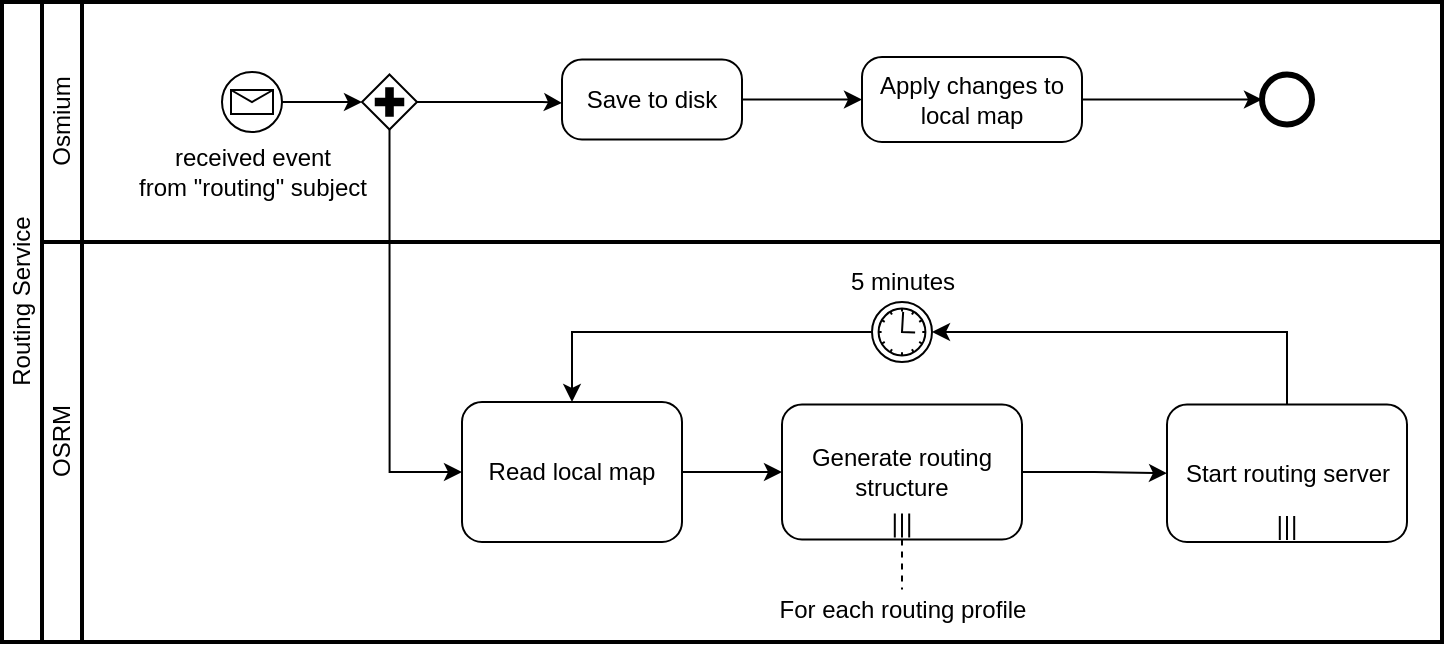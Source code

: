 <mxfile version="17.2.3" type="device"><diagram id="zlkikwzXKD0snVzNmwe3" name="Page-1"><mxGraphModel dx="1079" dy="685" grid="1" gridSize="10" guides="1" tooltips="1" connect="1" arrows="1" fold="1" page="1" pageScale="1" pageWidth="1169" pageHeight="827" math="0" shadow="0"><root><mxCell id="0"/><mxCell id="1" parent="0"/><mxCell id="YlrZNKIzhbzIOBzNs1-H-42" value="" style="swimlane;html=1;startSize=20;fontStyle=0;collapsible=0;horizontal=0;swimlaneLine=1;swimlaneFillColor=#ffffff;strokeWidth=2;" vertex="1" parent="1"><mxGeometry x="200" y="130" width="720" height="320" as="geometry"/></mxCell><mxCell id="YlrZNKIzhbzIOBzNs1-H-43" value="" style="swimlane;html=1;startSize=20;fontStyle=0;collapsible=0;horizontal=0;swimlaneLine=1;swimlaneFillColor=#ffffff;strokeWidth=2;" vertex="1" parent="YlrZNKIzhbzIOBzNs1-H-42"><mxGeometry x="20" width="700" height="120" as="geometry"/></mxCell><mxCell id="YlrZNKIzhbzIOBzNs1-H-45" value="received event &lt;br&gt;from &quot;routing&quot; subject" style="text;html=1;align=center;verticalAlign=middle;resizable=0;points=[];autosize=1;strokeColor=none;fillColor=none;" vertex="1" parent="YlrZNKIzhbzIOBzNs1-H-43"><mxGeometry x="40" y="70" width="130" height="30" as="geometry"/></mxCell><mxCell id="YlrZNKIzhbzIOBzNs1-H-47" value="Osmium" style="text;html=1;align=center;verticalAlign=middle;resizable=0;points=[];autosize=1;strokeColor=none;fillColor=none;rotation=-90;" vertex="1" parent="YlrZNKIzhbzIOBzNs1-H-43"><mxGeometry x="-20" y="50" width="60" height="20" as="geometry"/></mxCell><mxCell id="YlrZNKIzhbzIOBzNs1-H-46" value="Routing Service" style="text;html=1;align=center;verticalAlign=middle;resizable=0;points=[];autosize=1;strokeColor=none;fillColor=none;rotation=-90;" vertex="1" parent="YlrZNKIzhbzIOBzNs1-H-42"><mxGeometry x="-40" y="140" width="100" height="20" as="geometry"/></mxCell><mxCell id="YlrZNKIzhbzIOBzNs1-H-44" value="" style="swimlane;html=1;startSize=20;fontStyle=0;collapsible=0;horizontal=0;swimlaneLine=1;swimlaneFillColor=#ffffff;strokeWidth=2;" vertex="1" parent="1"><mxGeometry x="220" y="250" width="700" height="200" as="geometry"/></mxCell><mxCell id="YlrZNKIzhbzIOBzNs1-H-48" value="OSRM" style="text;html=1;align=center;verticalAlign=middle;resizable=0;points=[];autosize=1;strokeColor=none;fillColor=none;rotation=-90;" vertex="1" parent="YlrZNKIzhbzIOBzNs1-H-44"><mxGeometry x="-15" y="90" width="50" height="20" as="geometry"/></mxCell><mxCell id="YlrZNKIzhbzIOBzNs1-H-4" style="edgeStyle=orthogonalEdgeStyle;rounded=0;orthogonalLoop=1;jettySize=auto;html=1;entryX=0;entryY=0.5;entryDx=0;entryDy=0;entryPerimeter=0;" edge="1" parent="1" source="YlrZNKIzhbzIOBzNs1-H-1" target="YlrZNKIzhbzIOBzNs1-H-12"><mxGeometry relative="1" as="geometry"/></mxCell><mxCell id="YlrZNKIzhbzIOBzNs1-H-1" value="" style="points=[[0.145,0.145,0],[0.5,0,0],[0.855,0.145,0],[1,0.5,0],[0.855,0.855,0],[0.5,1,0],[0.145,0.855,0],[0,0.5,0]];shape=mxgraph.bpmn.event;html=1;verticalLabelPosition=bottom;labelBackgroundColor=#ffffff;verticalAlign=top;align=center;perimeter=ellipsePerimeter;outlineConnect=0;aspect=fixed;outline=standard;symbol=message;" vertex="1" parent="1"><mxGeometry x="310" y="165" width="30" height="30" as="geometry"/></mxCell><mxCell id="YlrZNKIzhbzIOBzNs1-H-6" style="edgeStyle=orthogonalEdgeStyle;rounded=0;orthogonalLoop=1;jettySize=auto;html=1;entryX=0;entryY=0.5;entryDx=0;entryDy=0;entryPerimeter=0;" edge="1" parent="1" source="YlrZNKIzhbzIOBzNs1-H-3" target="YlrZNKIzhbzIOBzNs1-H-5"><mxGeometry relative="1" as="geometry"/></mxCell><mxCell id="YlrZNKIzhbzIOBzNs1-H-3" value="Save to disk" style="points=[[0.25,0,0],[0.5,0,0],[0.75,0,0],[1,0.25,0],[1,0.5,0],[1,0.75,0],[0.75,1,0],[0.5,1,0],[0.25,1,0],[0,0.75,0],[0,0.5,0],[0,0.25,0]];shape=mxgraph.bpmn.task;whiteSpace=wrap;rectStyle=rounded;size=10;taskMarker=abstract;" vertex="1" parent="1"><mxGeometry x="480" y="158.75" width="90" height="40" as="geometry"/></mxCell><mxCell id="YlrZNKIzhbzIOBzNs1-H-11" style="edgeStyle=orthogonalEdgeStyle;rounded=0;orthogonalLoop=1;jettySize=auto;html=1;entryX=0;entryY=0.5;entryDx=0;entryDy=0;entryPerimeter=0;" edge="1" parent="1" source="YlrZNKIzhbzIOBzNs1-H-5" target="YlrZNKIzhbzIOBzNs1-H-10"><mxGeometry relative="1" as="geometry"/></mxCell><mxCell id="YlrZNKIzhbzIOBzNs1-H-5" value="Apply changes to local map" style="points=[[0.25,0,0],[0.5,0,0],[0.75,0,0],[1,0.25,0],[1,0.5,0],[1,0.75,0],[0.75,1,0],[0.5,1,0],[0.25,1,0],[0,0.75,0],[0,0.5,0],[0,0.25,0]];shape=mxgraph.bpmn.task;whiteSpace=wrap;rectStyle=rounded;size=10;taskMarker=abstract;" vertex="1" parent="1"><mxGeometry x="630" y="157.5" width="110" height="42.5" as="geometry"/></mxCell><mxCell id="YlrZNKIzhbzIOBzNs1-H-10" value="" style="points=[[0.145,0.145,0],[0.5,0,0],[0.855,0.145,0],[1,0.5,0],[0.855,0.855,0],[0.5,1,0],[0.145,0.855,0],[0,0.5,0]];shape=mxgraph.bpmn.event;html=1;verticalLabelPosition=bottom;labelBackgroundColor=#ffffff;verticalAlign=top;align=center;perimeter=ellipsePerimeter;outlineConnect=0;aspect=fixed;outline=end;symbol=terminate2;strokeWidth=1;" vertex="1" parent="1"><mxGeometry x="830" y="166.25" width="25" height="25" as="geometry"/></mxCell><mxCell id="YlrZNKIzhbzIOBzNs1-H-13" style="edgeStyle=orthogonalEdgeStyle;rounded=0;orthogonalLoop=1;jettySize=auto;html=1;exitX=1;exitY=0.5;exitDx=0;exitDy=0;exitPerimeter=0;entryX=0;entryY=0.543;entryDx=0;entryDy=0;entryPerimeter=0;" edge="1" parent="1" source="YlrZNKIzhbzIOBzNs1-H-12" target="YlrZNKIzhbzIOBzNs1-H-3"><mxGeometry relative="1" as="geometry"><mxPoint x="450" y="180" as="targetPoint"/><Array as="points"><mxPoint x="470" y="180"/></Array></mxGeometry></mxCell><mxCell id="YlrZNKIzhbzIOBzNs1-H-15" style="edgeStyle=orthogonalEdgeStyle;rounded=0;orthogonalLoop=1;jettySize=auto;html=1;entryX=0;entryY=0.5;entryDx=0;entryDy=0;entryPerimeter=0;exitX=0.5;exitY=1;exitDx=0;exitDy=0;exitPerimeter=0;" edge="1" parent="1" source="YlrZNKIzhbzIOBzNs1-H-12" target="YlrZNKIzhbzIOBzNs1-H-16"><mxGeometry relative="1" as="geometry"><mxPoint x="393.75" y="270" as="targetPoint"/><Array as="points"><mxPoint x="394" y="365"/></Array></mxGeometry></mxCell><mxCell id="YlrZNKIzhbzIOBzNs1-H-12" value="" style="points=[[0.25,0.25,0],[0.5,0,0],[0.75,0.25,0],[1,0.5,0],[0.75,0.75,0],[0.5,1,0],[0.25,0.75,0],[0,0.5,0]];shape=mxgraph.bpmn.gateway2;html=1;verticalLabelPosition=bottom;labelBackgroundColor=#ffffff;verticalAlign=top;align=center;perimeter=rhombusPerimeter;outlineConnect=0;outline=none;symbol=none;gwType=parallel;strokeWidth=1;" vertex="1" parent="1"><mxGeometry x="380" y="166.25" width="27.5" height="27.5" as="geometry"/></mxCell><mxCell id="YlrZNKIzhbzIOBzNs1-H-20" style="edgeStyle=orthogonalEdgeStyle;rounded=0;orthogonalLoop=1;jettySize=auto;html=1;entryX=0;entryY=0.5;entryDx=0;entryDy=0;entryPerimeter=0;" edge="1" parent="1" source="YlrZNKIzhbzIOBzNs1-H-16" target="YlrZNKIzhbzIOBzNs1-H-19"><mxGeometry relative="1" as="geometry"/></mxCell><mxCell id="YlrZNKIzhbzIOBzNs1-H-16" value="Read local map" style="points=[[0.25,0,0],[0.5,0,0],[0.75,0,0],[1,0.25,0],[1,0.5,0],[1,0.75,0],[0.75,1,0],[0.5,1,0],[0.25,1,0],[0,0.75,0],[0,0.5,0],[0,0.25,0]];shape=mxgraph.bpmn.task;whiteSpace=wrap;rectStyle=rounded;size=10;taskMarker=abstract;" vertex="1" parent="1"><mxGeometry x="430" y="330" width="110" height="70" as="geometry"/></mxCell><mxCell id="YlrZNKIzhbzIOBzNs1-H-21" style="edgeStyle=orthogonalEdgeStyle;rounded=0;orthogonalLoop=1;jettySize=auto;html=1;exitX=0.5;exitY=1;exitDx=0;exitDy=0;exitPerimeter=0;endArrow=none;endFill=0;dashed=1;" edge="1" parent="1" source="YlrZNKIzhbzIOBzNs1-H-19"><mxGeometry relative="1" as="geometry"><mxPoint x="650" y="423.75" as="targetPoint"/></mxGeometry></mxCell><mxCell id="YlrZNKIzhbzIOBzNs1-H-34" style="edgeStyle=orthogonalEdgeStyle;rounded=0;orthogonalLoop=1;jettySize=auto;html=1;entryX=0;entryY=0.5;entryDx=0;entryDy=0;entryPerimeter=0;startArrow=none;startFill=0;endArrow=classic;endFill=1;" edge="1" parent="1" source="YlrZNKIzhbzIOBzNs1-H-19" target="YlrZNKIzhbzIOBzNs1-H-24"><mxGeometry relative="1" as="geometry"/></mxCell><mxCell id="YlrZNKIzhbzIOBzNs1-H-19" value="Generate routing structure" style="points=[[0.25,0,0],[0.5,0,0],[0.75,0,0],[1,0.25,0],[1,0.5,0],[1,0.75,0],[0.75,1,0],[0.5,1,0],[0.25,1,0],[0,0.75,0],[0,0.5,0],[0,0.25,0]];shape=mxgraph.bpmn.task;whiteSpace=wrap;rectStyle=rounded;size=10;taskMarker=abstract;isLoopMultiParallel=1;strokeWidth=1;" vertex="1" parent="1"><mxGeometry x="590" y="331.25" width="120" height="67.5" as="geometry"/></mxCell><mxCell id="YlrZNKIzhbzIOBzNs1-H-22" value="For each routing profile" style="text;html=1;align=center;verticalAlign=middle;resizable=0;points=[];autosize=1;strokeColor=none;fillColor=none;" vertex="1" parent="1"><mxGeometry x="580" y="423.75" width="140" height="20" as="geometry"/></mxCell><mxCell id="YlrZNKIzhbzIOBzNs1-H-35" style="edgeStyle=orthogonalEdgeStyle;rounded=0;orthogonalLoop=1;jettySize=auto;html=1;startArrow=none;startFill=0;endArrow=classic;endFill=1;entryX=1;entryY=0.5;entryDx=0;entryDy=0;entryPerimeter=0;" edge="1" parent="1" source="YlrZNKIzhbzIOBzNs1-H-24" target="YlrZNKIzhbzIOBzNs1-H-36"><mxGeometry relative="1" as="geometry"><mxPoint x="842.5" y="280" as="targetPoint"/><Array as="points"><mxPoint x="842" y="295"/></Array></mxGeometry></mxCell><mxCell id="YlrZNKIzhbzIOBzNs1-H-24" value="Start routing server" style="points=[[0.25,0,0],[0.5,0,0],[0.75,0,0],[1,0.25,0],[1,0.5,0],[1,0.75,0],[0.75,1,0],[0.5,1,0],[0.25,1,0],[0,0.75,0],[0,0.5,0],[0,0.25,0]];shape=mxgraph.bpmn.task;whiteSpace=wrap;rectStyle=rounded;size=10;taskMarker=abstract;isLoopMultiParallel=1;strokeWidth=1;" vertex="1" parent="1"><mxGeometry x="782.5" y="331.25" width="120" height="68.75" as="geometry"/></mxCell><mxCell id="YlrZNKIzhbzIOBzNs1-H-38" style="edgeStyle=orthogonalEdgeStyle;rounded=0;orthogonalLoop=1;jettySize=auto;html=1;exitX=0;exitY=0.5;exitDx=0;exitDy=0;exitPerimeter=0;startArrow=none;startFill=0;endArrow=classic;endFill=1;entryX=0.5;entryY=0;entryDx=0;entryDy=0;entryPerimeter=0;" edge="1" parent="1" source="YlrZNKIzhbzIOBzNs1-H-36" target="YlrZNKIzhbzIOBzNs1-H-16"><mxGeometry relative="1" as="geometry"><mxPoint x="480" y="294.857" as="targetPoint"/></mxGeometry></mxCell><mxCell id="YlrZNKIzhbzIOBzNs1-H-36" value="" style="points=[[0.145,0.145,0],[0.5,0,0],[0.855,0.145,0],[1,0.5,0],[0.855,0.855,0],[0.5,1,0],[0.145,0.855,0],[0,0.5,0]];shape=mxgraph.bpmn.event;html=1;verticalLabelPosition=bottom;labelBackgroundColor=#ffffff;verticalAlign=top;align=center;perimeter=ellipsePerimeter;outlineConnect=0;aspect=fixed;outline=standard;symbol=timer;strokeWidth=1;" vertex="1" parent="1"><mxGeometry x="635" y="280" width="30" height="30" as="geometry"/></mxCell><mxCell id="YlrZNKIzhbzIOBzNs1-H-37" value="5 minutes" style="text;html=1;align=center;verticalAlign=middle;resizable=0;points=[];autosize=1;strokeColor=none;fillColor=none;" vertex="1" parent="1"><mxGeometry x="615" y="260" width="70" height="20" as="geometry"/></mxCell><mxCell id="YlrZNKIzhbzIOBzNs1-H-39" style="edgeStyle=orthogonalEdgeStyle;rounded=0;orthogonalLoop=1;jettySize=auto;html=1;exitX=0.5;exitY=1;exitDx=0;exitDy=0;exitPerimeter=0;startArrow=none;startFill=0;endArrow=classic;endFill=1;" edge="1" parent="1" source="YlrZNKIzhbzIOBzNs1-H-10" target="YlrZNKIzhbzIOBzNs1-H-10"><mxGeometry relative="1" as="geometry"/></mxCell></root></mxGraphModel></diagram></mxfile>